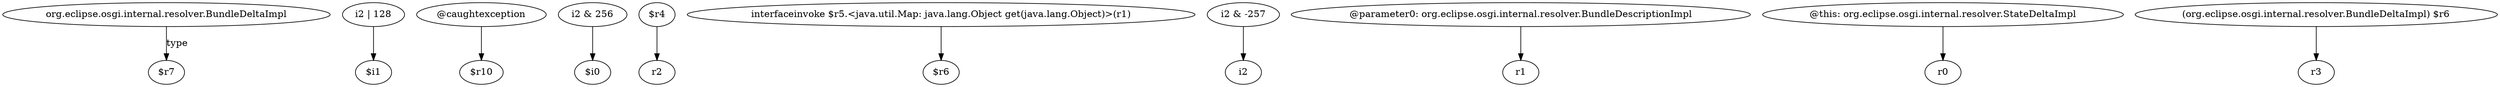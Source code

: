 digraph g {
0[label="org.eclipse.osgi.internal.resolver.BundleDeltaImpl"]
1[label="$r7"]
0->1[label="type"]
2[label="i2 | 128"]
3[label="$i1"]
2->3[label=""]
4[label="@caughtexception"]
5[label="$r10"]
4->5[label=""]
6[label="i2 & 256"]
7[label="$i0"]
6->7[label=""]
8[label="$r4"]
9[label="r2"]
8->9[label=""]
10[label="interfaceinvoke $r5.<java.util.Map: java.lang.Object get(java.lang.Object)>(r1)"]
11[label="$r6"]
10->11[label=""]
12[label="i2 & -257"]
13[label="i2"]
12->13[label=""]
14[label="@parameter0: org.eclipse.osgi.internal.resolver.BundleDescriptionImpl"]
15[label="r1"]
14->15[label=""]
16[label="@this: org.eclipse.osgi.internal.resolver.StateDeltaImpl"]
17[label="r0"]
16->17[label=""]
18[label="(org.eclipse.osgi.internal.resolver.BundleDeltaImpl) $r6"]
19[label="r3"]
18->19[label=""]
}